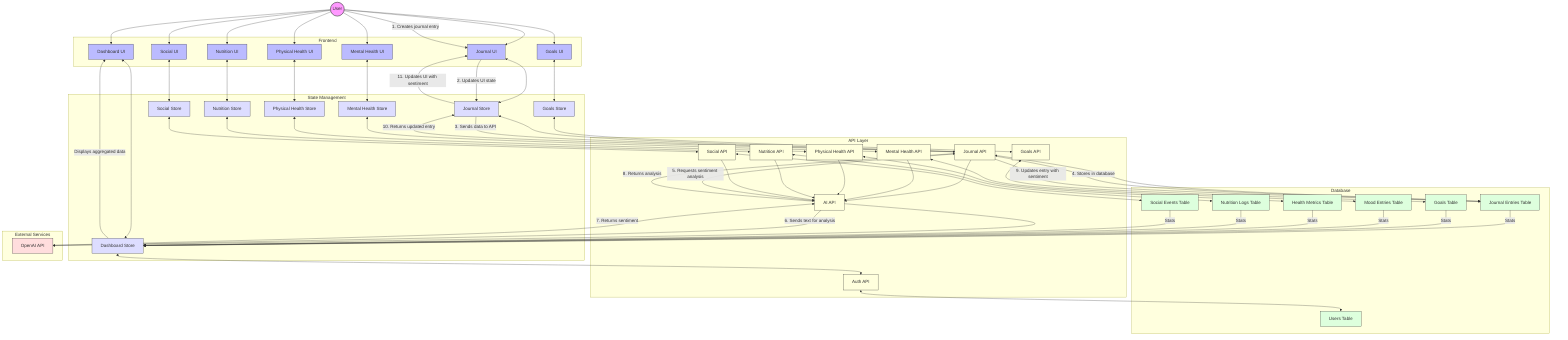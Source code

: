 flowchart TD
    User((User))
    
    subgraph "Frontend"
        UI_Dashboard["Dashboard UI"]
        UI_Journal["Journal UI"]
        UI_Goals["Goals UI"]
        UI_Mental["Mental Health UI"]
        UI_Physical["Physical Health UI"]
        UI_Nutrition["Nutrition UI"]
        UI_Social["Social UI"]
    end
    
    subgraph "State Management"
        Store_Dashboard["Dashboard Store"]
        Store_Journal["Journal Store"]
        Store_Goals["Goals Store"]
        Store_Mental["Mental Health Store"]
        Store_Physical["Physical Health Store"]
        Store_Nutrition["Nutrition Store"]
        Store_Social["Social Store"]
    end
    
    subgraph "API Layer"
        API_Auth["Auth API"]
        API_Journal["Journal API"]
        API_Goals["Goals API"]
        API_Mental["Mental Health API"]
        API_Physical["Physical Health API"]
        API_Nutrition["Nutrition API"]
        API_Social["Social API"]
        API_AI["AI API"]
    end
    
    subgraph "Database"
        DB_Users["Users Table"]
        DB_Journal["Journal Entries Table"]
        DB_Goals["Goals Table"]
        DB_Mood["Mood Entries Table"]
        DB_Health["Health Metrics Table"]
        DB_Nutrition["Nutrition Logs Table"]
        DB_Social["Social Events Table"]
    end
    
    subgraph "External Services"
        OpenAI["OpenAI API"]
    end
    
    %% User interactions
    User --> UI_Dashboard
    User --> UI_Journal
    User --> UI_Goals
    User --> UI_Mental
    User --> UI_Physical
    User --> UI_Nutrition
    User --> UI_Social
    
    %% Frontend to State Management
    UI_Dashboard <--> Store_Dashboard
    UI_Journal <--> Store_Journal
    UI_Goals <--> Store_Goals
    UI_Mental <--> Store_Mental
    UI_Physical <--> Store_Physical
    UI_Nutrition <--> Store_Nutrition
    UI_Social <--> Store_Social
    
    %% State Management to API
    Store_Dashboard <--> API_Auth
    Store_Journal <--> API_Journal
    Store_Goals <--> API_Goals
    Store_Mental <--> API_Mental
    Store_Physical <--> API_Physical
    Store_Nutrition <--> API_Nutrition
    Store_Social <--> API_Social
    
    %% API to Database
    API_Auth <--> DB_Users
    API_Journal <--> DB_Journal
    API_Goals <--> DB_Goals
    API_Mental <--> DB_Mood
    API_Physical <--> DB_Health
    API_Nutrition <--> DB_Nutrition
    API_Social <--> DB_Social
    
    %% AI Connections
    API_Journal --> API_AI
    API_Mental --> API_AI
    API_Physical --> API_AI
    API_Nutrition --> API_AI
    API_Social --> API_AI
    API_AI --> OpenAI
    
    %% Example data flows
    User -->|"1. Creates journal entry"| UI_Journal
    UI_Journal -->|"2. Updates UI state"| Store_Journal
    Store_Journal -->|"3. Sends data to API"| API_Journal
    API_Journal -->|"4. Stores in database"| DB_Journal
    API_Journal -->|"5. Requests sentiment analysis"| API_AI
    API_AI -->|"6. Sends text for analysis"| OpenAI
    OpenAI -->|"7. Returns sentiment"| API_AI
    API_AI -->|"8. Returns analysis"| API_Journal
    API_Journal -->|"9. Updates entry with sentiment"| DB_Journal
    API_Journal -->|"10. Returns updated entry"| Store_Journal
    Store_Journal -->|"11. Updates UI with sentiment"| UI_Journal
    
    %% Dashboard aggregation
    DB_Journal -->|"Stats"| Store_Dashboard
    DB_Goals -->|"Stats"| Store_Dashboard
    DB_Mood -->|"Stats"| Store_Dashboard
    DB_Health -->|"Stats"| Store_Dashboard
    DB_Nutrition -->|"Stats"| Store_Dashboard
    DB_Social -->|"Stats"| Store_Dashboard
    Store_Dashboard -->|"Displays aggregated data"| UI_Dashboard
    
    classDef userNode fill:#f9f,stroke:#333,stroke-width:2px;
    classDef frontendNode fill:#bbf,stroke:#333,stroke-width:1px;
    classDef storeNode fill:#ddf,stroke:#333,stroke-width:1px;
    classDef apiNode fill:#ffd,stroke:#333,stroke-width:1px;
    classDef dbNode fill:#dfd,stroke:#333,stroke-width:1px;
    classDef externalNode fill:#fdd,stroke:#333,stroke-width:1px;
    
    class User userNode;
    class UI_Dashboard,UI_Journal,UI_Goals,UI_Mental,UI_Physical,UI_Nutrition,UI_Social frontendNode;
    class Store_Dashboard,Store_Journal,Store_Goals,Store_Mental,Store_Physical,Store_Nutrition,Store_Social storeNode;
    class API_Auth,API_Journal,API_Goals,API_Mental,API_Physical,API_Nutrition,API_Social,API_AI apiNode;
    class DB_Users,DB_Journal,DB_Goals,DB_Mood,DB_Health,DB_Nutrition,DB_Social dbNode;
    class OpenAI externalNode;